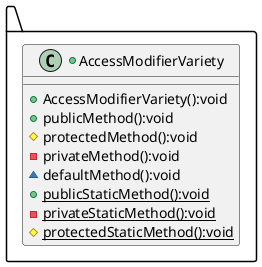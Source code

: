 @startuml
package .. {
	+class AccessModifierVariety{
	+AccessModifierVariety():void
	+publicMethod():void
	#protectedMethod():void
	-privateMethod():void
	~defaultMethod():void
	+{static}publicStaticMethod():void
	-{static}privateStaticMethod():void
	#{static}protectedStaticMethod():void
	}

}
@enduml